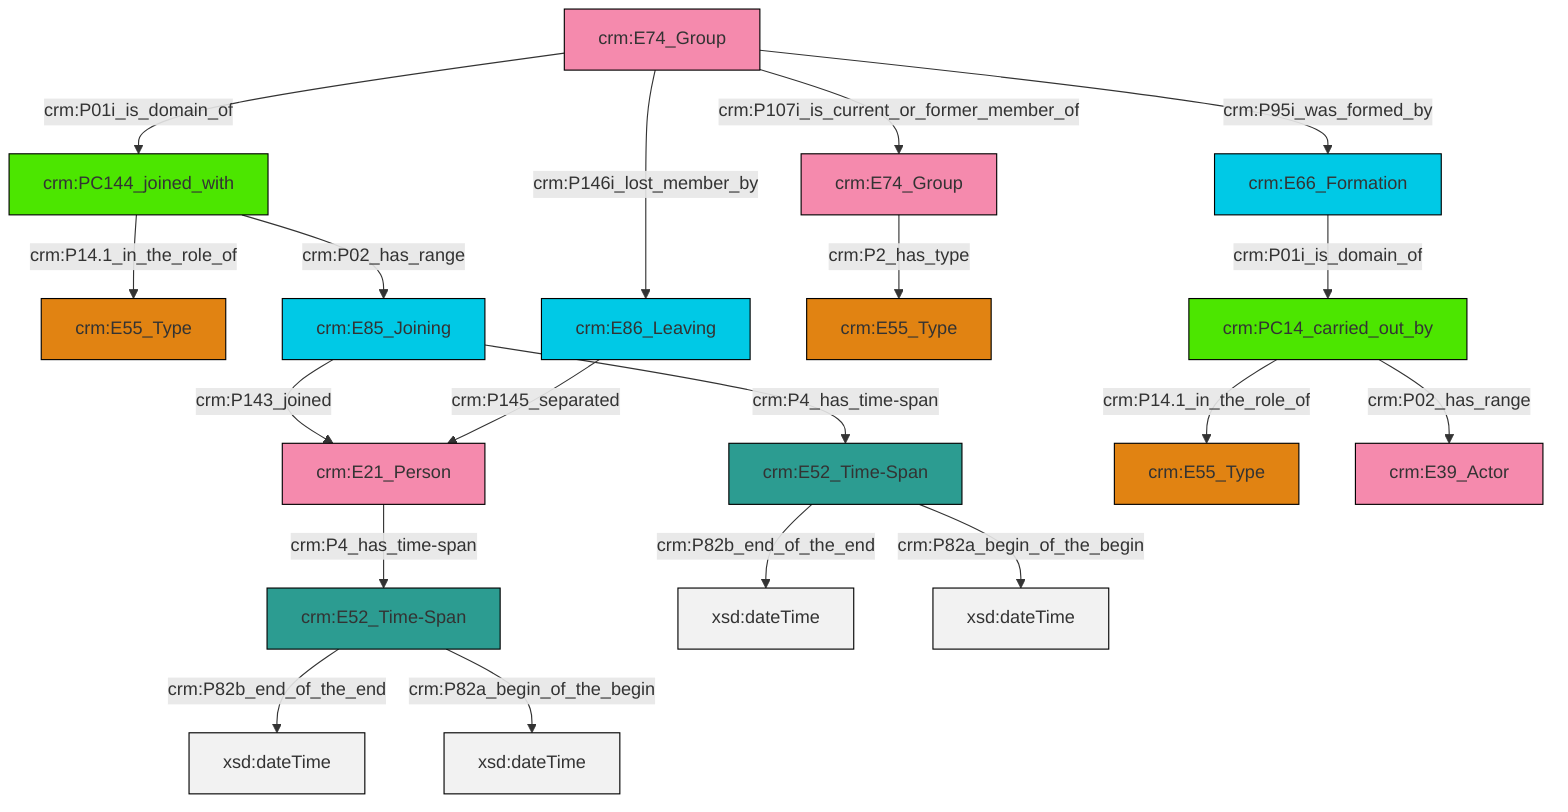 graph TD
classDef Literal fill:#f2f2f2,stroke:#000000;
classDef CRM_Entity fill:#FFFFFF,stroke:#000000;
classDef Temporal_Entity fill:#00C9E6, stroke:#000000;
classDef Type fill:#E18312, stroke:#000000;
classDef Time-Span fill:#2C9C91, stroke:#000000;
classDef Appellation fill:#FFEB7F, stroke:#000000;
classDef Place fill:#008836, stroke:#000000;
classDef Persistent_Item fill:#B266B2, stroke:#000000;
classDef Conceptual_Object fill:#FFD700, stroke:#000000;
classDef Physical_Thing fill:#D2B48C, stroke:#000000;
classDef Actor fill:#f58aad, stroke:#000000;
classDef PC_Classes fill:#4ce600, stroke:#000000;
classDef Multi fill:#cccccc,stroke:#000000;

4["crm:E52_Time-Span"]:::Time-Span -->|crm:P82b_end_of_the_end| 5[xsd:dateTime]:::Literal
6["crm:E85_Joining"]:::Temporal_Entity -->|crm:P4_has_time-span| 7["crm:E52_Time-Span"]:::Time-Span
8["crm:E74_Group"]:::Actor -->|crm:P01i_is_domain_of| 9["crm:PC144_joined_with"]:::PC_Classes
10["crm:E66_Formation"]:::Temporal_Entity -->|crm:P01i_is_domain_of| 2["crm:PC14_carried_out_by"]:::PC_Classes
9["crm:PC144_joined_with"]:::PC_Classes -->|crm:P02_has_range| 6["crm:E85_Joining"]:::Temporal_Entity
13["crm:E21_Person"]:::Actor -->|crm:P4_has_time-span| 4["crm:E52_Time-Span"]:::Time-Span
7["crm:E52_Time-Span"]:::Time-Span -->|crm:P82b_end_of_the_end| 16[xsd:dateTime]:::Literal
6["crm:E85_Joining"]:::Temporal_Entity -->|crm:P143_joined| 13["crm:E21_Person"]:::Actor
9["crm:PC144_joined_with"]:::PC_Classes -->|crm:P14.1_in_the_role_of| 0["crm:E55_Type"]:::Type
8["crm:E74_Group"]:::Actor -->|crm:P95i_was_formed_by| 10["crm:E66_Formation"]:::Temporal_Entity
4["crm:E52_Time-Span"]:::Time-Span -->|crm:P82a_begin_of_the_begin| 21[xsd:dateTime]:::Literal
7["crm:E52_Time-Span"]:::Time-Span -->|crm:P82a_begin_of_the_begin| 22[xsd:dateTime]:::Literal
2["crm:PC14_carried_out_by"]:::PC_Classes -->|crm:P14.1_in_the_role_of| 18["crm:E55_Type"]:::Type
2["crm:PC14_carried_out_by"]:::PC_Classes -->|crm:P02_has_range| 30["crm:E39_Actor"]:::Actor
24["crm:E74_Group"]:::Actor -->|crm:P2_has_type| 11["crm:E55_Type"]:::Type
14["crm:E86_Leaving"]:::Temporal_Entity -->|crm:P145_separated| 13["crm:E21_Person"]:::Actor
8["crm:E74_Group"]:::Actor -->|crm:P146i_lost_member_by| 14["crm:E86_Leaving"]:::Temporal_Entity
8["crm:E74_Group"]:::Actor -->|crm:P107i_is_current_or_former_member_of| 24["crm:E74_Group"]:::Actor